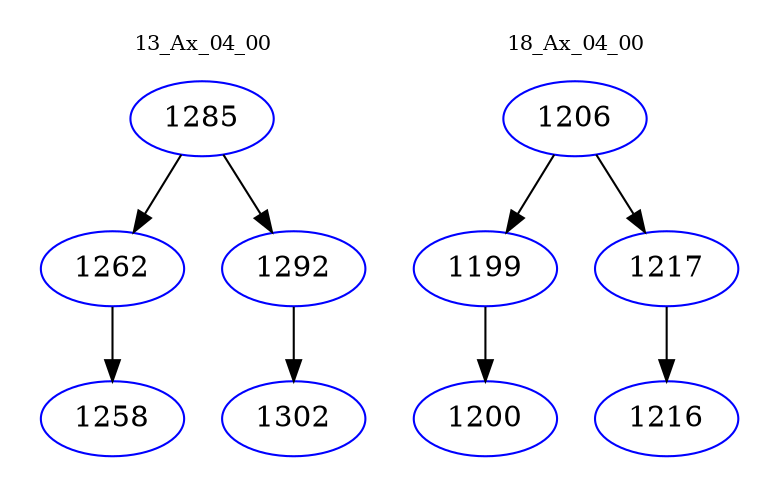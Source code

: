 digraph{
subgraph cluster_0 {
color = white
label = "13_Ax_04_00";
fontsize=10;
T0_1285 [label="1285", color="blue"]
T0_1285 -> T0_1262 [color="black"]
T0_1262 [label="1262", color="blue"]
T0_1262 -> T0_1258 [color="black"]
T0_1258 [label="1258", color="blue"]
T0_1285 -> T0_1292 [color="black"]
T0_1292 [label="1292", color="blue"]
T0_1292 -> T0_1302 [color="black"]
T0_1302 [label="1302", color="blue"]
}
subgraph cluster_1 {
color = white
label = "18_Ax_04_00";
fontsize=10;
T1_1206 [label="1206", color="blue"]
T1_1206 -> T1_1199 [color="black"]
T1_1199 [label="1199", color="blue"]
T1_1199 -> T1_1200 [color="black"]
T1_1200 [label="1200", color="blue"]
T1_1206 -> T1_1217 [color="black"]
T1_1217 [label="1217", color="blue"]
T1_1217 -> T1_1216 [color="black"]
T1_1216 [label="1216", color="blue"]
}
}
